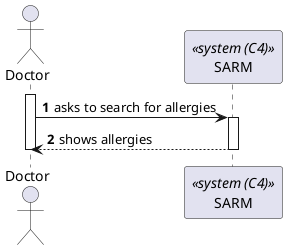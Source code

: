 @startuml process-view
autonumber

actor "Doctor" as Doctor
participant SARM as "SARM" <<system (C4)>>

activate Doctor

    Doctor -> SARM : asks to search for allergies

    activate SARM 
        SARM --> Doctor: shows allergies
        
    deactivate SARM

deactivate Doctor

@enduml